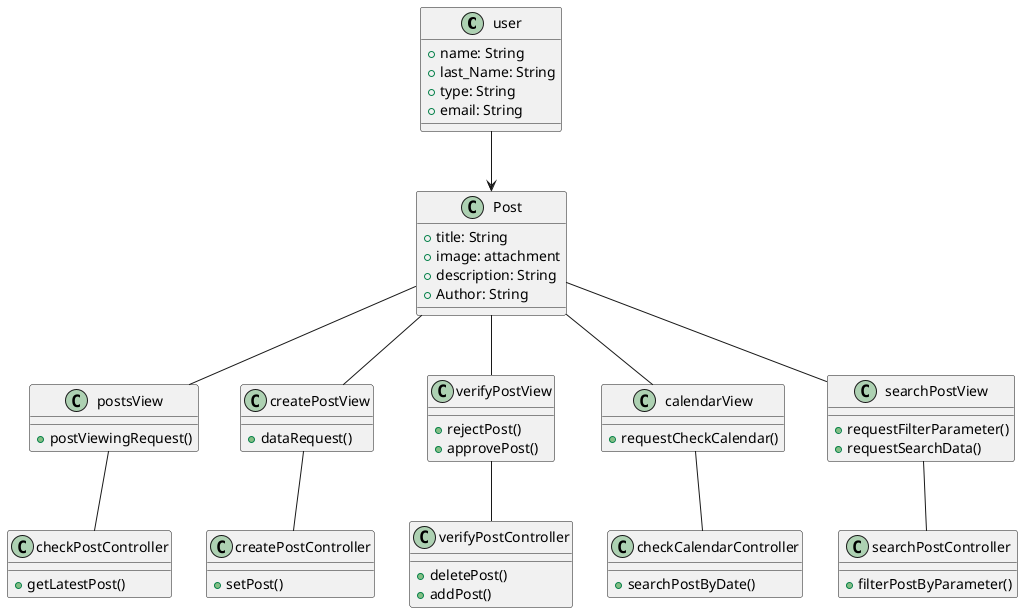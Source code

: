 @startuml classDiagram
class user{
 +name: String
    +last_Name: String
    +type: String
    +email: String
}
class Post{
 +title: String
    +image: attachment
    +description: String
    + Author: String
}
class postsView{
  +postViewingRequest()
}
class createPostView{
 +dataRequest()
}
class verifyPostController{
+deletePost()
+addPost()
}
class createPostController{
  +setPost()
}
class checkPostController{
+ getLatestPost()
}
class searchPostController{
+filterPostByParameter()
}
class verifyPostView{
+rejectPost()
+approvePost()
}
class calendarView{
+requestCheckCalendar()
}
class checkCalendarController{
  +searchPostByDate()
}
class searchPostView{
  +requestFilterParameter()
  +requestSearchData()
}

Post--postsView
Post-- verifyPostView
Post-- createPostView
Post-- searchPostView
Post--calendarView
postsView--checkPostController
createPostView--createPostController
verifyPostView--verifyPostController
searchPostView--searchPostController
calendarView--checkCalendarController
user-->Post
@enduml

